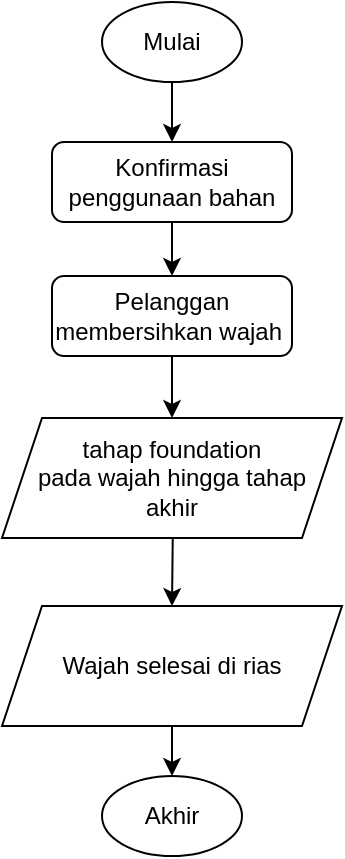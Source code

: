 <mxfile version="20.4.2" type="device"><diagram id="C5RBs43oDa-KdzZeNtuy" name="Page-1"><mxGraphModel dx="423" dy="480" grid="0" gridSize="10" guides="1" tooltips="1" connect="1" arrows="1" fold="1" page="1" pageScale="1" pageWidth="827" pageHeight="1169" math="0" shadow="0"><root><mxCell id="WIyWlLk6GJQsqaUBKTNV-0"/><mxCell id="WIyWlLk6GJQsqaUBKTNV-1" parent="WIyWlLk6GJQsqaUBKTNV-0"/><mxCell id="63M-Gi6XR6qvmHhb4Zm6-14" value="" style="edgeStyle=orthogonalEdgeStyle;rounded=0;orthogonalLoop=1;jettySize=auto;html=1;" edge="1" parent="WIyWlLk6GJQsqaUBKTNV-1" source="WIyWlLk6GJQsqaUBKTNV-3" target="63M-Gi6XR6qvmHhb4Zm6-13"><mxGeometry relative="1" as="geometry"/></mxCell><mxCell id="WIyWlLk6GJQsqaUBKTNV-3" value="Konfirmasi penggunaan bahan" style="rounded=1;whiteSpace=wrap;html=1;fontSize=12;glass=0;strokeWidth=1;shadow=0;" parent="WIyWlLk6GJQsqaUBKTNV-1" vertex="1"><mxGeometry x="160" y="80" width="120" height="40" as="geometry"/></mxCell><mxCell id="63M-Gi6XR6qvmHhb4Zm6-5" value="" style="edgeStyle=orthogonalEdgeStyle;rounded=0;orthogonalLoop=1;jettySize=auto;html=1;" edge="1" parent="WIyWlLk6GJQsqaUBKTNV-1" source="63M-Gi6XR6qvmHhb4Zm6-4" target="WIyWlLk6GJQsqaUBKTNV-3"><mxGeometry relative="1" as="geometry"/></mxCell><mxCell id="63M-Gi6XR6qvmHhb4Zm6-4" value="Mulai" style="ellipse;whiteSpace=wrap;html=1;" vertex="1" parent="WIyWlLk6GJQsqaUBKTNV-1"><mxGeometry x="185" y="10" width="70" height="40" as="geometry"/></mxCell><mxCell id="63M-Gi6XR6qvmHhb4Zm6-10" value="" style="edgeStyle=orthogonalEdgeStyle;rounded=0;orthogonalLoop=1;jettySize=auto;html=1;" edge="1" parent="WIyWlLk6GJQsqaUBKTNV-1" target="63M-Gi6XR6qvmHhb4Zm6-9"><mxGeometry relative="1" as="geometry"><mxPoint x="220" y="220" as="sourcePoint"/></mxGeometry></mxCell><mxCell id="63M-Gi6XR6qvmHhb4Zm6-12" value="" style="edgeStyle=orthogonalEdgeStyle;rounded=0;orthogonalLoop=1;jettySize=auto;html=1;" edge="1" parent="WIyWlLk6GJQsqaUBKTNV-1" source="63M-Gi6XR6qvmHhb4Zm6-9" target="63M-Gi6XR6qvmHhb4Zm6-11"><mxGeometry relative="1" as="geometry"/></mxCell><mxCell id="63M-Gi6XR6qvmHhb4Zm6-9" value="Wajah selesai di rias" style="shape=parallelogram;perimeter=parallelogramPerimeter;whiteSpace=wrap;html=1;fixedSize=1;" vertex="1" parent="WIyWlLk6GJQsqaUBKTNV-1"><mxGeometry x="135" y="312" width="170" height="60" as="geometry"/></mxCell><mxCell id="63M-Gi6XR6qvmHhb4Zm6-11" value="Akhir" style="ellipse;whiteSpace=wrap;html=1;" vertex="1" parent="WIyWlLk6GJQsqaUBKTNV-1"><mxGeometry x="185" y="397" width="70" height="40" as="geometry"/></mxCell><mxCell id="63M-Gi6XR6qvmHhb4Zm6-16" value="" style="edgeStyle=orthogonalEdgeStyle;rounded=0;orthogonalLoop=1;jettySize=auto;html=1;" edge="1" parent="WIyWlLk6GJQsqaUBKTNV-1" source="63M-Gi6XR6qvmHhb4Zm6-13" target="63M-Gi6XR6qvmHhb4Zm6-15"><mxGeometry relative="1" as="geometry"/></mxCell><mxCell id="63M-Gi6XR6qvmHhb4Zm6-13" value="Pelanggan membersihkan wajah&amp;nbsp;" style="rounded=1;whiteSpace=wrap;html=1;fontSize=12;glass=0;strokeWidth=1;shadow=0;" vertex="1" parent="WIyWlLk6GJQsqaUBKTNV-1"><mxGeometry x="160" y="147" width="120" height="40" as="geometry"/></mxCell><mxCell id="63M-Gi6XR6qvmHhb4Zm6-15" value="tahap foundation&lt;br&gt;pada wajah hingga tahap&lt;br&gt;akhir" style="shape=parallelogram;perimeter=parallelogramPerimeter;whiteSpace=wrap;html=1;fixedSize=1;" vertex="1" parent="WIyWlLk6GJQsqaUBKTNV-1"><mxGeometry x="135" y="218" width="170" height="60" as="geometry"/></mxCell></root></mxGraphModel></diagram></mxfile>